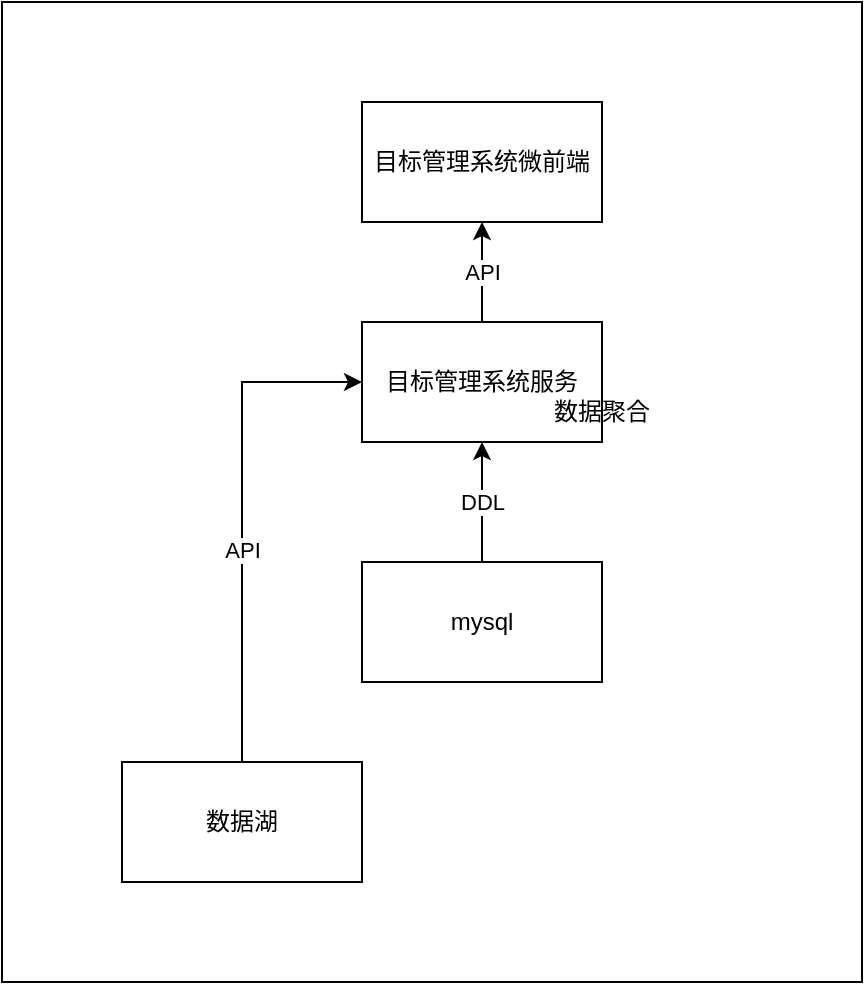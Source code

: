 <mxfile version="24.3.1" type="github">
  <diagram name="第 1 页" id="fjUk0NTKTYOrOxemjdaE">
    <mxGraphModel dx="1173" dy="734" grid="1" gridSize="10" guides="1" tooltips="1" connect="1" arrows="1" fold="1" page="1" pageScale="1" pageWidth="827" pageHeight="1169" math="0" shadow="0">
      <root>
        <mxCell id="0" />
        <mxCell id="1" parent="0" />
        <mxCell id="yN61JKeNBkrPRX3mFXcv-1" value="" style="rounded=0;whiteSpace=wrap;html=1;" vertex="1" parent="1">
          <mxGeometry x="180" y="80" width="430" height="490" as="geometry" />
        </mxCell>
        <mxCell id="yN61JKeNBkrPRX3mFXcv-2" value="DDL" style="edgeStyle=orthogonalEdgeStyle;rounded=0;orthogonalLoop=1;jettySize=auto;html=1;exitX=0.5;exitY=0;exitDx=0;exitDy=0;entryX=0.5;entryY=1;entryDx=0;entryDy=0;" edge="1" parent="1" source="yN61JKeNBkrPRX3mFXcv-3" target="yN61JKeNBkrPRX3mFXcv-5">
          <mxGeometry relative="1" as="geometry" />
        </mxCell>
        <mxCell id="yN61JKeNBkrPRX3mFXcv-3" value="mysql" style="rounded=0;whiteSpace=wrap;html=1;" vertex="1" parent="1">
          <mxGeometry x="360" y="360" width="120" height="60" as="geometry" />
        </mxCell>
        <mxCell id="yN61JKeNBkrPRX3mFXcv-4" value="API" style="edgeStyle=orthogonalEdgeStyle;rounded=0;orthogonalLoop=1;jettySize=auto;html=1;exitX=0.5;exitY=0;exitDx=0;exitDy=0;entryX=0.5;entryY=1;entryDx=0;entryDy=0;" edge="1" parent="1" source="yN61JKeNBkrPRX3mFXcv-5" target="yN61JKeNBkrPRX3mFXcv-10">
          <mxGeometry relative="1" as="geometry" />
        </mxCell>
        <mxCell id="yN61JKeNBkrPRX3mFXcv-5" value="目标管理系统服务" style="rounded=0;whiteSpace=wrap;html=1;" vertex="1" parent="1">
          <mxGeometry x="360" y="240" width="120" height="60" as="geometry" />
        </mxCell>
        <mxCell id="yN61JKeNBkrPRX3mFXcv-6" style="edgeStyle=orthogonalEdgeStyle;rounded=0;orthogonalLoop=1;jettySize=auto;html=1;exitX=0.5;exitY=0;exitDx=0;exitDy=0;entryX=0;entryY=0.5;entryDx=0;entryDy=0;" edge="1" parent="1" source="yN61JKeNBkrPRX3mFXcv-8" target="yN61JKeNBkrPRX3mFXcv-5">
          <mxGeometry relative="1" as="geometry" />
        </mxCell>
        <mxCell id="yN61JKeNBkrPRX3mFXcv-7" value="API" style="edgeLabel;html=1;align=center;verticalAlign=middle;resizable=0;points=[];" vertex="1" connectable="0" parent="yN61JKeNBkrPRX3mFXcv-6">
          <mxGeometry x="-0.152" relative="1" as="geometry">
            <mxPoint as="offset" />
          </mxGeometry>
        </mxCell>
        <mxCell id="yN61JKeNBkrPRX3mFXcv-8" value="数据湖" style="rounded=0;whiteSpace=wrap;html=1;" vertex="1" parent="1">
          <mxGeometry x="240" y="460" width="120" height="60" as="geometry" />
        </mxCell>
        <mxCell id="yN61JKeNBkrPRX3mFXcv-9" value="数据聚合" style="text;html=1;align=center;verticalAlign=middle;whiteSpace=wrap;rounded=0;" vertex="1" parent="1">
          <mxGeometry x="450" y="270" width="60" height="30" as="geometry" />
        </mxCell>
        <mxCell id="yN61JKeNBkrPRX3mFXcv-10" value="目标管理系统微前端" style="rounded=0;whiteSpace=wrap;html=1;" vertex="1" parent="1">
          <mxGeometry x="360" y="130" width="120" height="60" as="geometry" />
        </mxCell>
      </root>
    </mxGraphModel>
  </diagram>
</mxfile>
